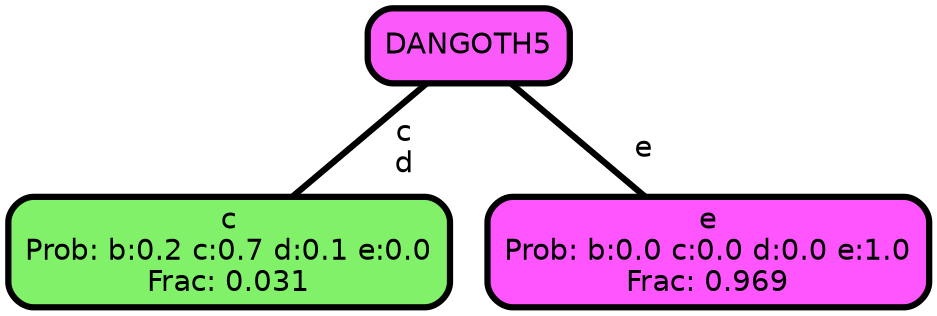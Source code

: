 graph Tree {
node [shape=box, style="filled, rounded",color="black",penwidth="3",fontcolor="black",                 fontname=helvetica] ;
graph [ranksep="0 equally", splines=straight,                 bgcolor=transparent, dpi=200] ;
edge [fontname=helvetica, color=black] ;
0 [label="c
Prob: b:0.2 c:0.7 d:0.1 e:0.0
Frac: 0.031", fillcolor="#81f16a"] ;
1 [label="DANGOTH5", fillcolor="#fa5afa"] ;
2 [label="e
Prob: b:0.0 c:0.0 d:0.0 e:1.0
Frac: 0.969", fillcolor="#fe55fe"] ;
1 -- 0 [label=" c\n d",penwidth=3] ;
1 -- 2 [label=" e",penwidth=3] ;
{rank = same;}}